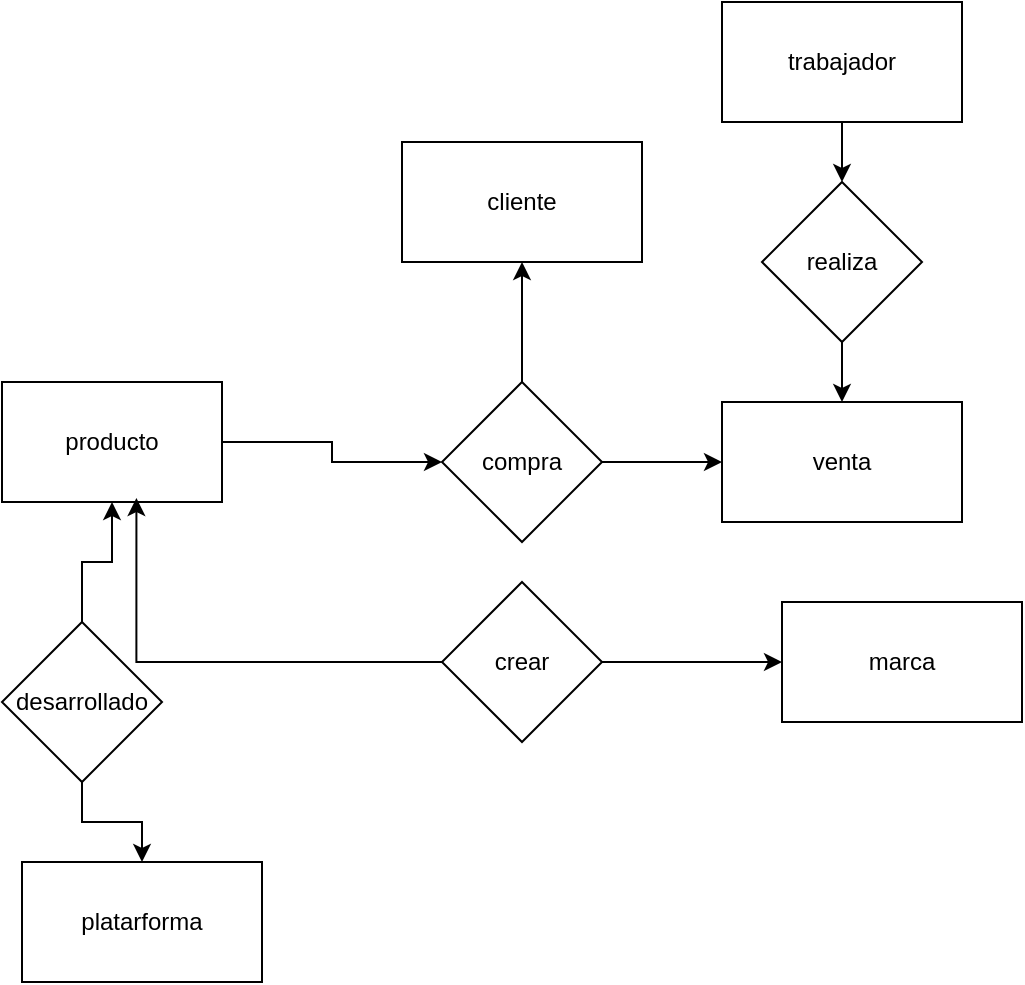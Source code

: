 <mxfile version="22.0.8" type="github">
  <diagram id="C5RBs43oDa-KdzZeNtuy" name="Page-1">
    <mxGraphModel dx="662" dy="617" grid="1" gridSize="10" guides="1" tooltips="1" connect="1" arrows="1" fold="1" page="1" pageScale="1" pageWidth="827" pageHeight="1169" math="0" shadow="0">
      <root>
        <mxCell id="WIyWlLk6GJQsqaUBKTNV-0" />
        <mxCell id="WIyWlLk6GJQsqaUBKTNV-1" parent="WIyWlLk6GJQsqaUBKTNV-0" />
        <mxCell id="2ceo6vDL-QDBx9WR0tVc-16" style="edgeStyle=orthogonalEdgeStyle;rounded=0;orthogonalLoop=1;jettySize=auto;html=1;entryX=0.5;entryY=0;entryDx=0;entryDy=0;" edge="1" parent="WIyWlLk6GJQsqaUBKTNV-1" source="2ceo6vDL-QDBx9WR0tVc-1" target="2ceo6vDL-QDBx9WR0tVc-15">
          <mxGeometry relative="1" as="geometry" />
        </mxCell>
        <mxCell id="2ceo6vDL-QDBx9WR0tVc-1" value="trabajador" style="rounded=0;whiteSpace=wrap;html=1;" vertex="1" parent="WIyWlLk6GJQsqaUBKTNV-1">
          <mxGeometry x="490" y="80" width="120" height="60" as="geometry" />
        </mxCell>
        <mxCell id="2ceo6vDL-QDBx9WR0tVc-2" value="cliente" style="rounded=0;whiteSpace=wrap;html=1;" vertex="1" parent="WIyWlLk6GJQsqaUBKTNV-1">
          <mxGeometry x="330" y="150" width="120" height="60" as="geometry" />
        </mxCell>
        <mxCell id="2ceo6vDL-QDBx9WR0tVc-11" style="edgeStyle=orthogonalEdgeStyle;rounded=0;orthogonalLoop=1;jettySize=auto;html=1;entryX=0;entryY=0.5;entryDx=0;entryDy=0;" edge="1" parent="WIyWlLk6GJQsqaUBKTNV-1" source="2ceo6vDL-QDBx9WR0tVc-4" target="2ceo6vDL-QDBx9WR0tVc-10">
          <mxGeometry relative="1" as="geometry" />
        </mxCell>
        <mxCell id="2ceo6vDL-QDBx9WR0tVc-4" value="producto" style="rounded=0;whiteSpace=wrap;html=1;" vertex="1" parent="WIyWlLk6GJQsqaUBKTNV-1">
          <mxGeometry x="130" y="270" width="110" height="60" as="geometry" />
        </mxCell>
        <mxCell id="2ceo6vDL-QDBx9WR0tVc-5" value="venta" style="rounded=0;whiteSpace=wrap;html=1;" vertex="1" parent="WIyWlLk6GJQsqaUBKTNV-1">
          <mxGeometry x="490" y="280" width="120" height="60" as="geometry" />
        </mxCell>
        <mxCell id="2ceo6vDL-QDBx9WR0tVc-6" value="platarforma" style="rounded=0;whiteSpace=wrap;html=1;" vertex="1" parent="WIyWlLk6GJQsqaUBKTNV-1">
          <mxGeometry x="140" y="510" width="120" height="60" as="geometry" />
        </mxCell>
        <mxCell id="2ceo6vDL-QDBx9WR0tVc-8" value="marca" style="rounded=0;whiteSpace=wrap;html=1;" vertex="1" parent="WIyWlLk6GJQsqaUBKTNV-1">
          <mxGeometry x="520" y="380" width="120" height="60" as="geometry" />
        </mxCell>
        <mxCell id="2ceo6vDL-QDBx9WR0tVc-12" style="edgeStyle=orthogonalEdgeStyle;rounded=0;orthogonalLoop=1;jettySize=auto;html=1;entryX=0;entryY=0.5;entryDx=0;entryDy=0;" edge="1" parent="WIyWlLk6GJQsqaUBKTNV-1" source="2ceo6vDL-QDBx9WR0tVc-10" target="2ceo6vDL-QDBx9WR0tVc-5">
          <mxGeometry relative="1" as="geometry" />
        </mxCell>
        <mxCell id="2ceo6vDL-QDBx9WR0tVc-13" style="edgeStyle=orthogonalEdgeStyle;rounded=0;orthogonalLoop=1;jettySize=auto;html=1;entryX=0.5;entryY=1;entryDx=0;entryDy=0;" edge="1" parent="WIyWlLk6GJQsqaUBKTNV-1" source="2ceo6vDL-QDBx9WR0tVc-10" target="2ceo6vDL-QDBx9WR0tVc-2">
          <mxGeometry relative="1" as="geometry" />
        </mxCell>
        <mxCell id="2ceo6vDL-QDBx9WR0tVc-10" value="compra" style="rhombus;whiteSpace=wrap;html=1;" vertex="1" parent="WIyWlLk6GJQsqaUBKTNV-1">
          <mxGeometry x="350" y="270" width="80" height="80" as="geometry" />
        </mxCell>
        <mxCell id="2ceo6vDL-QDBx9WR0tVc-17" style="edgeStyle=orthogonalEdgeStyle;rounded=0;orthogonalLoop=1;jettySize=auto;html=1;" edge="1" parent="WIyWlLk6GJQsqaUBKTNV-1" source="2ceo6vDL-QDBx9WR0tVc-15" target="2ceo6vDL-QDBx9WR0tVc-5">
          <mxGeometry relative="1" as="geometry" />
        </mxCell>
        <mxCell id="2ceo6vDL-QDBx9WR0tVc-15" value="realiza" style="rhombus;whiteSpace=wrap;html=1;" vertex="1" parent="WIyWlLk6GJQsqaUBKTNV-1">
          <mxGeometry x="510" y="170" width="80" height="80" as="geometry" />
        </mxCell>
        <mxCell id="2ceo6vDL-QDBx9WR0tVc-19" style="edgeStyle=orthogonalEdgeStyle;rounded=0;orthogonalLoop=1;jettySize=auto;html=1;entryX=0.5;entryY=1;entryDx=0;entryDy=0;" edge="1" parent="WIyWlLk6GJQsqaUBKTNV-1" source="2ceo6vDL-QDBx9WR0tVc-18" target="2ceo6vDL-QDBx9WR0tVc-4">
          <mxGeometry relative="1" as="geometry" />
        </mxCell>
        <mxCell id="2ceo6vDL-QDBx9WR0tVc-20" style="edgeStyle=orthogonalEdgeStyle;rounded=0;orthogonalLoop=1;jettySize=auto;html=1;" edge="1" parent="WIyWlLk6GJQsqaUBKTNV-1" source="2ceo6vDL-QDBx9WR0tVc-18" target="2ceo6vDL-QDBx9WR0tVc-6">
          <mxGeometry relative="1" as="geometry" />
        </mxCell>
        <mxCell id="2ceo6vDL-QDBx9WR0tVc-18" value="desarrollado" style="rhombus;whiteSpace=wrap;html=1;" vertex="1" parent="WIyWlLk6GJQsqaUBKTNV-1">
          <mxGeometry x="130" y="390" width="80" height="80" as="geometry" />
        </mxCell>
        <mxCell id="2ceo6vDL-QDBx9WR0tVc-22" value="" style="edgeStyle=orthogonalEdgeStyle;rounded=0;orthogonalLoop=1;jettySize=auto;html=1;" edge="1" parent="WIyWlLk6GJQsqaUBKTNV-1" source="2ceo6vDL-QDBx9WR0tVc-21" target="2ceo6vDL-QDBx9WR0tVc-8">
          <mxGeometry relative="1" as="geometry" />
        </mxCell>
        <mxCell id="2ceo6vDL-QDBx9WR0tVc-21" value="crear" style="rhombus;whiteSpace=wrap;html=1;" vertex="1" parent="WIyWlLk6GJQsqaUBKTNV-1">
          <mxGeometry x="350" y="370" width="80" height="80" as="geometry" />
        </mxCell>
        <mxCell id="2ceo6vDL-QDBx9WR0tVc-23" style="edgeStyle=orthogonalEdgeStyle;rounded=0;orthogonalLoop=1;jettySize=auto;html=1;entryX=0.611;entryY=0.967;entryDx=0;entryDy=0;entryPerimeter=0;" edge="1" parent="WIyWlLk6GJQsqaUBKTNV-1" source="2ceo6vDL-QDBx9WR0tVc-21" target="2ceo6vDL-QDBx9WR0tVc-4">
          <mxGeometry relative="1" as="geometry" />
        </mxCell>
      </root>
    </mxGraphModel>
  </diagram>
</mxfile>
